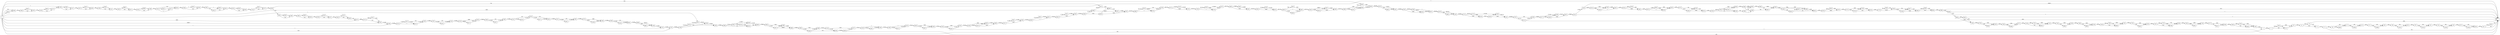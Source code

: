 digraph {
	graph [rankdir=LR]
	node [shape=rectangle]
	2 -> 9 [label=4010]
	9 -> 30 [label=582]
	9 -> 7653 [label=3428]
	30 -> 36 [label=1347]
	36 -> 51 [label=4010]
	51 -> 70 [label=3187]
	51 -> 72 [label=823]
	70 -> 1 [label=1840]
	70 -> 72 [label=1347]
	72 -> 73 [label=2170]
	73 -> 1 [label=765]
	73 -> 96 [label=1405]
	96 -> 117 [label=582]
	96 -> 9999 [label=823]
	117 -> 153 [label=582]
	117 -> 10034 [label=823]
	153 -> 171 [label=1405]
	171 -> 204 [label=582]
	171 -> 10066 [label=823]
	204 -> 258 [label=1405]
	258 -> 294 [label=582]
	258 -> 10101 [label=823]
	294 -> 297 [label=1405]
	297 -> 321 [label=582]
	297 -> 10124 [label=823]
	321 -> 324 [label=1405]
	324 -> 345 [label=582]
	324 -> 10144 [label=823]
	345 -> 387 [label=1405]
	387 -> 408 [label=582]
	387 -> 10164 [label=823]
	408 -> 437 [label=1405]
	437 -> 1 [label=823]
	437 -> 1982 [label=582]
	1982 -> 1 [label=582]
	1983 -> 2049 [label=325]
	2049 -> 2070 [label=324]
	2049 -> 8823 [label=1]
	2070 -> 2106 [label=325]
	2106 -> 2127 [label=324]
	2106 -> 8843 [label=1]
	2127 -> 2196 [label=325]
	2196 -> 2217 [label=325]
	2196 -> 5905 [label=1]
	2217 -> 2247 [label=326]
	2247 -> 2268 [label=324]
	2247 -> 5925 [label=2]
	2268 -> 2390 [label=326]
	2390 -> 2411 [label=324]
	2390 -> 5945 [label=2]
	2411 -> 2450 [label=326]
	2450 -> 2471 [label=325]
	2450 -> 8863 [label=1]
	2471 -> 2481 [label=326]
	2481 -> 2508 [label=325]
	2481 -> 8888 [label=1]
	2508 -> 2523 [label=326]
	2523 -> 2555 [label=324]
	2523 -> 5971 [label=1]
	2523 -> 8913 [label=1]
	2555 -> 2580 [label=326]
	2580 -> 2601 [label=325]
	2580 -> 5991 [label=1]
	2601 -> 2602 [label=326]
	2602 -> 2610 [label=325]
	2602 -> 6004 [label=1]
	2610 -> 2631 [label=324]
	2610 -> 6004 [label=1]
	2631 -> 2632 [label=326]
	2632 -> 2653 [label=325]
	2632 -> 8953 [label=1]
	2653 -> 2716 [label=326]
	2716 -> 2737 [label=324]
	2716 -> 6031 [label=2]
	2737 -> 2839 [label=326]
	2839 -> 1 [label=1]
	2839 -> 2850 [label=325]
	2850 -> 2883 [label=324]
	2850 -> 6063 [label=1]
	2883 -> 2895 [label=325]
	2895 -> 2916 [label=324]
	2895 -> 6083 [label=1]
	2916 -> 2956 [label=325]
	2956 -> 2977 [label=324]
	2956 -> 6103 [label=1]
	2977 -> 3018 [label=325]
	3018 -> 3039 [label=324]
	3018 -> 6123 [label=1]
	3039 -> 3137 [label=325]
	3137 -> 3172 [label=2988]
	3172 -> 3201 [label=324]
	3172 -> 6151 [label=2664]
	3201 -> 3206 [label=271805]
	3206 -> 3231 [label=271806]
	3231 -> 3237 [label=271805]
	3231 -> 6172 [label=1]
	3237 -> 3258 [label=324]
	3237 -> 6172 [label=271481]
	3258 -> 3297 [label=271806]
	3297 -> 3318 [label=324]
	3297 -> 6197 [label=271482]
	3318 -> 3333 [label=271806]
	3333 -> 3354 [label=2988]
	3333 -> 6217 [label=268818]
	3354 -> 3384 [label=271806]
	3384 -> 3405 [label=324]
	3384 -> 6237 [label=271482]
	3405 -> 3411 [label=271806]
	3411 -> 3432 [label=324]
	3411 -> 6257 [label=271482]
	3432 -> 3453 [label=324]
	3432 -> 6277 [label=271482]
	3453 -> 3471 [label=271806]
	3471 -> 3492 [label=324]
	3471 -> 6297 [label=271482]
	3492 -> 3572 [label=271806]
	3572 -> 3593 [label=2989]
	3572 -> 10204 [label=268817]
	3593 -> 3659 [label=271806]
	3659 -> 3681 [label=324]
	3659 -> 6318 [label=271482]
	3681 -> 3688 [label=271806]
	3688 -> 3709 [label=269142]
	3688 -> 8987 [label=2664]
	3709 -> 3751 [label=271806]
	3751 -> 3767 [label=271807]
	3767 -> 3768 [label=279464]
	3768 -> 3976 [label=279140]
	3768 -> 3789 [label=324]
	3789 -> 3790 [label=279464]
	3790 -> 3800 [label=279465]
	3800 -> 3830 [label=324]
	3800 -> 4005 [label=279141]
	3830 -> 3840 [label=7983]
	3840 -> 3854 [label=279465]
	3854 -> 3877 [label=271806]
	3854 -> 3896 [label=7659]
	3877 -> 3896 [label=2989]
	3877 -> 3898 [label=268817]
	3896 -> 3898 [label=10648]
	3898 -> 3900 [label=279465]
	3900 -> 3926 [label=271806]
	3900 -> 4098 [label=7659]
	3926 -> 3959 [label=324]
	3926 -> 4098 [label=271482]
	3959 -> 3963 [label=271806]
	3963 -> 1 [label=324]
	3963 -> 4137 [label=271482]
	3976 -> 3790 [label=1]
	3976 -> 6331 [label=279139]
	4005 -> 4015 [label=7660]
	4005 -> 6348 [label=271481]
	4015 -> 3830 [label=7659]
	4015 -> 6348 [label=1]
	4098 -> 4116 [label=279141]
	4116 -> 4137 [label=7659]
	4116 -> 3959 [label=271482]
	4137 -> 4140 [label=279141]
	4140 -> 4160 [label=1]
	4140 -> 6397 [label=279140]
	4160 -> 4189 [label=279141]
	4189 -> 4210 [label=1]
	4189 -> 6417 [label=279140]
	4210 -> 4283 [label=279141]
	4283 -> 4304 [label=7659]
	4283 -> 6437 [label=271482]
	4304 -> 4316 [label=279141]
	4316 -> 4352 [label=7659]
	4316 -> 6467 [label=271482]
	4352 -> 4538 [label=279140]
	4538 -> 4547 [label=276476]
	4538 -> 9033 [label=2664]
	4547 -> 4568 [label=7659]
	4547 -> 9033 [label=268817]
	4568 -> 4571 [label=279140]
	4571 -> 4592 [label=7659]
	4571 -> 9061 [label=271481]
	4592 -> 4600 [label=279140]
	4600 -> 4621 [label=1]
	4600 -> 9081 [label=279139]
	4621 -> 4622 [label=279140]
	4622 -> 4643 [label=7659]
	4622 -> 9101 [label=271481]
	4643 -> 4646 [label=279140]
	4646 -> 4654 [label=7659]
	4646 -> 6468 [label=271481]
	4654 -> 4667 [label=1]
	4654 -> 4675 [label=7658]
	4667 -> 4672 [label=5270]
	4672 -> 4675 [label=274087]
	4675 -> 4686 [label=281745]
	4686 -> 4701 [label=1]
	4686 -> 6510 [label=281744]
	4701 -> 4706 [label=280980]
	4706 -> 4731 [label=281745]
	4731 -> 4752 [label=9499]
	4731 -> 9125 [label=272246]
	4752 -> 4758 [label=281745]
	4758 -> 4779 [label=1]
	4758 -> 6543 [label=281744]
	4779 -> 4797 [label=9499]
	4797 -> 4800 [label=281745]
	4800 -> 4821 [label=7659]
	4800 -> 6565 [label=274086]
	4821 -> 4854 [label=281745]
	4854 -> 4875 [label=9499]
	4854 -> 9165 [label=272246]
	4875 -> 4881 [label=281745]
	4881 -> 4902 [label=1]
	4881 -> 6585 [label=274086]
	4881 -> 9610 [label=7658]
	4902 -> 4916 [label=281745]
	4916 -> 4923 [label=12928]
	4916 -> 4937 [label=268817]
	4923 -> 4937 [label=5270]
	4923 -> 4944 [label=7658]
	4937 -> 4944 [label=274087]
	4944 -> 4968 [label=281745]
	4968 -> 4971 [label=279905]
	4968 -> 6606 [label=1840]
	4971 -> 4991 [label=7659]
	4971 -> 6606 [label=272246]
	4991 -> 4992 [label=8482]
	4992 -> 5010 [label=282568]
	5010 -> 5031 [label=274910]
	5010 -> 9650 [label=7658]
	5031 -> 5032 [label=282568]
	5032 -> 5046 [label=280728]
	5032 -> 6629 [label=1840]
	5046 -> 5067 [label=1]
	5046 -> 6629 [label=280727]
	5067 -> 5079 [label=282568]
	5079 -> 5103 [label=280728]
	5079 -> 6665 [label=1840]
	5103 -> 5172 [label=282568]
	5172 -> 5175 [label=280728]
	5172 -> 5193 [label=1840]
	5175 -> 5193 [label=8482]
	5175 -> 5202 [label=272246]
	5193 -> 5200 [label=10322]
	5200 -> 5202 [label=8482]
	5200 -> 5221 [label=1840]
	5202 -> 5221 [label=280728]
	5221 -> 5247 [label=282568]
	5247 -> 5268 [label=824]
	5247 -> 6712 [label=281744]
	5268 -> 5277 [label=279905]
	5277 -> 5280 [label=8482]
	5277 -> 5298 [label=271423]
	5280 -> 5298 [label=824]
	5280 -> 5301 [label=7658]
	5298 -> 5301 [label=272247]
	5301 -> 5315 [label=279905]
	5315 -> 5318 [label=279904]
	5315 -> 1 [label=1]
	5318 -> 1 [label=268817]
	5318 -> 5322 [label=11087]
	5322 -> 5330 [label=8482]
	5322 -> 5343 [label=2605]
	5330 -> 5343 [label=8481]
	5330 -> 5351 [label=1]
	5343 -> 5351 [label=11086]
	5351 -> 5361 [label=11087]
	5361 -> 5382 [label=8482]
	5361 -> 6785 [label=2605]
	5382 -> 5397 [label=11087]
	5397 -> 5418 [label=1]
	5397 -> 6801 [label=11086]
	5418 -> 5434 [label=8482]
	5434 -> 5472 [label=11087]
	5472 -> 5502 [label=10322]
	5472 -> 5505 [label=765]
	5502 -> 5505 [label=8482]
	5502 -> 5523 [label=1840]
	5505 -> 5523 [label=9247]
	5523 -> 5529 [label=11087]
	5529 -> 5544 [label=10264]
	5529 -> 5550 [label=823]
	5544 -> 5547 [label=2606]
	5544 -> 6859 [label=7658]
	5547 -> 5550 [label=1]
	5547 -> 6859 [label=2605]
	5550 -> 5566 [label=824]
	5566 -> 5568 [label=1]
	5566 -> 6862 [label=823]
	5568 -> 5587 [label=766]
	5587 -> 5592 [label=1589]
	5592 -> 5595 [label=3429]
	5592 -> 9287 [label=7658]
	5595 -> 5601 [label=1589]
	5595 -> 6906 [label=1840]
	5601 -> 5622 [label=824]
	5601 -> 9287 [label=765]
	5622 -> 5670 [label=11087]
	5670 -> 5703 [label=8482]
	5670 -> 6943 [label=2605]
	5703 -> 5727 [label=11087]
	5727 -> 5742 [label=9247]
	5727 -> 5748 [label=1840]
	5742 -> 5748 [label=8424]
	5742 -> 5763 [label=823]
	5748 -> 5763 [label=10264]
	5763 -> 5775 [label=11087]
	5775 -> 5796 [label=10322]
	5775 -> 9309 [label=765]
	5796 -> 5799 [label=10322]
	5796 -> 5817 [label=765]
	5799 -> 5817 [label=2664]
	5799 -> 5820 [label=7658]
	5817 -> 5820 [label=3429]
	5820 -> 5856 [label=9247]
	5820 -> 6998 [label=1840]
	5856 -> 5880 [label=11087]
	5880 -> 1 [label=7657]
	5880 -> 5885 [label=3430]
	5885 -> 6999 [label=3429]
	5885 -> 1 [label=1]
	5905 -> 2217 [label=1]
	5925 -> 2268 [label=2]
	5945 -> 2411 [label=2]
	5971 -> 2555 [label=2]
	5991 -> 2601 [label=1]
	6004 -> 2631 [label=2]
	6031 -> 2737 [label=2]
	6063 -> 2883 [label=1]
	6083 -> 2916 [label=1]
	6103 -> 2977 [label=1]
	6123 -> 3039 [label=1]
	6151 -> 3201 [label=2664]
	6172 -> 3258 [label=271482]
	6197 -> 3318 [label=271482]
	6217 -> 3354 [label=268818]
	6237 -> 3405 [label=271482]
	6257 -> 3432 [label=271482]
	6277 -> 3453 [label=271482]
	6297 -> 3492 [label=271482]
	6318 -> 3681 [label=271482]
	6331 -> 3789 [label=279140]
	6348 -> 3840 [label=271482]
	6397 -> 4160 [label=279140]
	6417 -> 4210 [label=279140]
	6437 -> 4304 [label=271482]
	6467 -> 1 [label=1]
	6467 -> 4352 [label=271481]
	6468 -> 6472 [label=4504]
	6468 -> 4672 [label=268817]
	6472 -> 4667 [label=5269]
	6510 -> 4701 [label=280979]
	6510 -> 4706 [label=765]
	6543 -> 4779 [label=9498]
	6543 -> 4797 [label=272246]
	6565 -> 4821 [label=274086]
	6585 -> 4902 [label=274086]
	6606 -> 4992 [label=274086]
	6629 -> 5067 [label=282567]
	6665 -> 5103 [label=1840]
	6712 -> 1 [label=2663]
	6712 -> 5268 [label=279081]
	6785 -> 5382 [label=2605]
	6801 -> 5434 [label=2605]
	6801 -> 5418 [label=8481]
	6859 -> 6860 [label=10263]
	6860 -> 6862 [label=9498]
	6860 -> 5568 [label=765]
	6862 -> 6865 [label=10321]
	6865 -> 5592 [label=9498]
	6865 -> 5587 [label=823]
	6906 -> 5622 [label=10263]
	6943 -> 5703 [label=2605]
	6998 -> 5856 [label=1840]
	6999 -> 7020 [label=1840]
	6999 -> 9342 [label=1589]
	7020 -> 7032 [label=3428]
	7032 -> 7053 [label=1840]
	7032 -> 9369 [label=1588]
	7053 -> 7056 [label=3428]
	7056 -> 7077 [label=1840]
	7056 -> 9389 [label=1588]
	7077 -> 7169 [label=3428]
	7169 -> 7181 [label=2663]
	7169 -> 9422 [label=765]
	7181 -> 7214 [label=1840]
	7181 -> 9422 [label=823]
	7214 -> 7253 [label=3428]
	7253 -> 7280 [label=2605]
	7253 -> 9836 [label=823]
	7280 -> 7286 [label=3428]
	7286 -> 7349 [label=2605]
	7286 -> 9898 [label=823]
	7349 -> 7395 [label=3428]
	7395 -> 7400 [label=2605]
	7395 -> 9449 [label=823]
	7400 -> 7421 [label=1840]
	7400 -> 9449 [label=765]
	7421 -> 7422 [label=3428]
	7422 -> 7436 [label=1840]
	7422 -> 9467 [label=1588]
	7436 -> 7457 [label=3428]
	7457 -> 7475 [label=2605]
	7457 -> 7484 [label=823]
	7475 -> 7484 [label=1840]
	7475 -> 7496 [label=765]
	7484 -> 7496 [label=2663]
	7496 -> 7505 [label=3428]
	7505 -> 7526 [label=1840]
	7505 -> 9507 [label=1588]
	7526 -> 7577 [label=3428]
	7577 -> 7598 [label=2663]
	7577 -> 9527 [label=765]
	7598 -> 7605 [label=3428]
	7605 -> 7610 [label=2663]
	7605 -> 9548 [label=765]
	7610 -> 7631 [label=1840]
	7610 -> 9548 [label=823]
	7631 -> 2 [label=3428]
	7653 -> 36 [label=2663]
	7653 -> 30 [label=765]
	8803 -> 1983 [label=1]
	8823 -> 2070 [label=1]
	8843 -> 2127 [label=1]
	8863 -> 2471 [label=1]
	8888 -> 2508 [label=1]
	8913 -> 5971 [label=1]
	8953 -> 2653 [label=1]
	8987 -> 3709 [label=2664]
	9033 -> 4568 [label=271481]
	9061 -> 4592 [label=271481]
	9081 -> 4621 [label=279139]
	9101 -> 4643 [label=271481]
	9125 -> 4752 [label=272246]
	9165 -> 4875 [label=272246]
	9287 -> 6906 [label=8423]
	9309 -> 5796 [label=765]
	9342 -> 1 [label=1]
	9342 -> 7020 [label=1588]
	9369 -> 7053 [label=1588]
	9389 -> 7077 [label=1588]
	9422 -> 7214 [label=1588]
	9449 -> 7421 [label=1588]
	9467 -> 7436 [label=1588]
	9507 -> 7526 [label=1588]
	9527 -> 7598 [label=765]
	9548 -> 7631 [label=1588]
	9610 -> 4902 [label=7658]
	9650 -> 5031 [label=7658]
	9836 -> 7280 [label=823]
	9898 -> 7349 [label=823]
	9999 -> 117 [label=823]
	10034 -> 153 [label=823]
	10066 -> 204 [label=823]
	10101 -> 294 [label=823]
	10124 -> 321 [label=823]
	10144 -> 345 [label=823]
	10164 -> 408 [label=823]
	10204 -> 3593 [label=268817]
	0 -> 2 [label=582]
	0 -> 1983 [label=324]
	0 -> 2196 [label=1]
	0 -> 6468 [label=1840]
	0 -> 3206 [label=1]
	0 -> 6472 [label=765]
	0 -> 4991 [label=823]
	0 -> 6331 [label=1]
	0 -> 3201 [label=268817]
	0 -> 3137 [label=2663]
	0 -> 3751 [label=1]
	0 -> 8803 [label=1]
	0 -> 3767 [label=7657]
}
